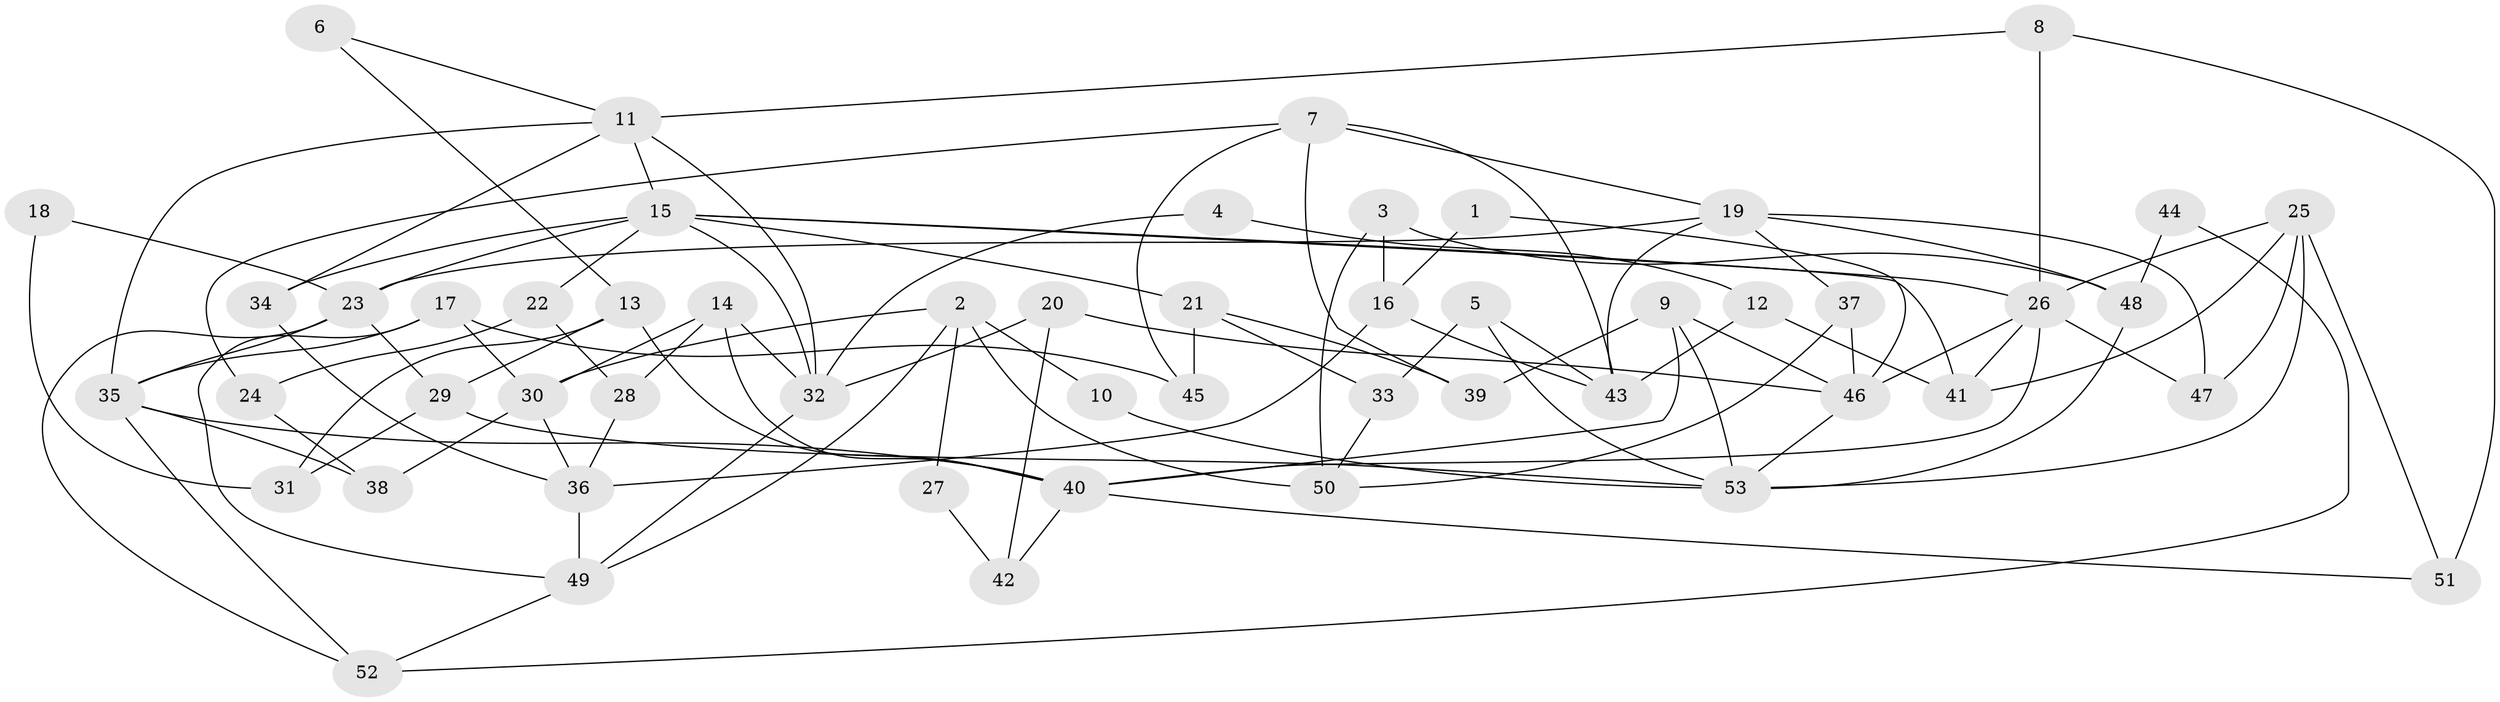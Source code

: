 // Generated by graph-tools (version 1.1) at 2025/50/03/09/25 04:50:52]
// undirected, 53 vertices, 106 edges
graph export_dot {
graph [start="1"]
  node [color=gray90,style=filled];
  1;
  2;
  3;
  4;
  5;
  6;
  7;
  8;
  9;
  10;
  11;
  12;
  13;
  14;
  15;
  16;
  17;
  18;
  19;
  20;
  21;
  22;
  23;
  24;
  25;
  26;
  27;
  28;
  29;
  30;
  31;
  32;
  33;
  34;
  35;
  36;
  37;
  38;
  39;
  40;
  41;
  42;
  43;
  44;
  45;
  46;
  47;
  48;
  49;
  50;
  51;
  52;
  53;
  1 -- 16;
  1 -- 46;
  2 -- 49;
  2 -- 50;
  2 -- 10;
  2 -- 27;
  2 -- 30;
  3 -- 16;
  3 -- 48;
  3 -- 50;
  4 -- 32;
  4 -- 12;
  5 -- 53;
  5 -- 43;
  5 -- 33;
  6 -- 11;
  6 -- 13;
  7 -- 39;
  7 -- 45;
  7 -- 19;
  7 -- 24;
  7 -- 43;
  8 -- 11;
  8 -- 26;
  8 -- 51;
  9 -- 46;
  9 -- 40;
  9 -- 39;
  9 -- 53;
  10 -- 53;
  11 -- 15;
  11 -- 32;
  11 -- 34;
  11 -- 35;
  12 -- 43;
  12 -- 41;
  13 -- 29;
  13 -- 40;
  13 -- 31;
  14 -- 40;
  14 -- 28;
  14 -- 30;
  14 -- 32;
  15 -- 32;
  15 -- 41;
  15 -- 21;
  15 -- 22;
  15 -- 23;
  15 -- 26;
  15 -- 34;
  16 -- 36;
  16 -- 43;
  17 -- 30;
  17 -- 35;
  17 -- 45;
  17 -- 49;
  18 -- 31;
  18 -- 23;
  19 -- 23;
  19 -- 37;
  19 -- 43;
  19 -- 47;
  19 -- 48;
  20 -- 46;
  20 -- 32;
  20 -- 42;
  21 -- 33;
  21 -- 39;
  21 -- 45;
  22 -- 24;
  22 -- 28;
  23 -- 35;
  23 -- 29;
  23 -- 52;
  24 -- 38;
  25 -- 51;
  25 -- 26;
  25 -- 41;
  25 -- 47;
  25 -- 53;
  26 -- 47;
  26 -- 40;
  26 -- 41;
  26 -- 46;
  27 -- 42;
  28 -- 36;
  29 -- 53;
  29 -- 31;
  30 -- 36;
  30 -- 38;
  32 -- 49;
  33 -- 50;
  34 -- 36;
  35 -- 52;
  35 -- 38;
  35 -- 40;
  36 -- 49;
  37 -- 46;
  37 -- 50;
  40 -- 42;
  40 -- 51;
  44 -- 48;
  44 -- 52;
  46 -- 53;
  48 -- 53;
  49 -- 52;
}
